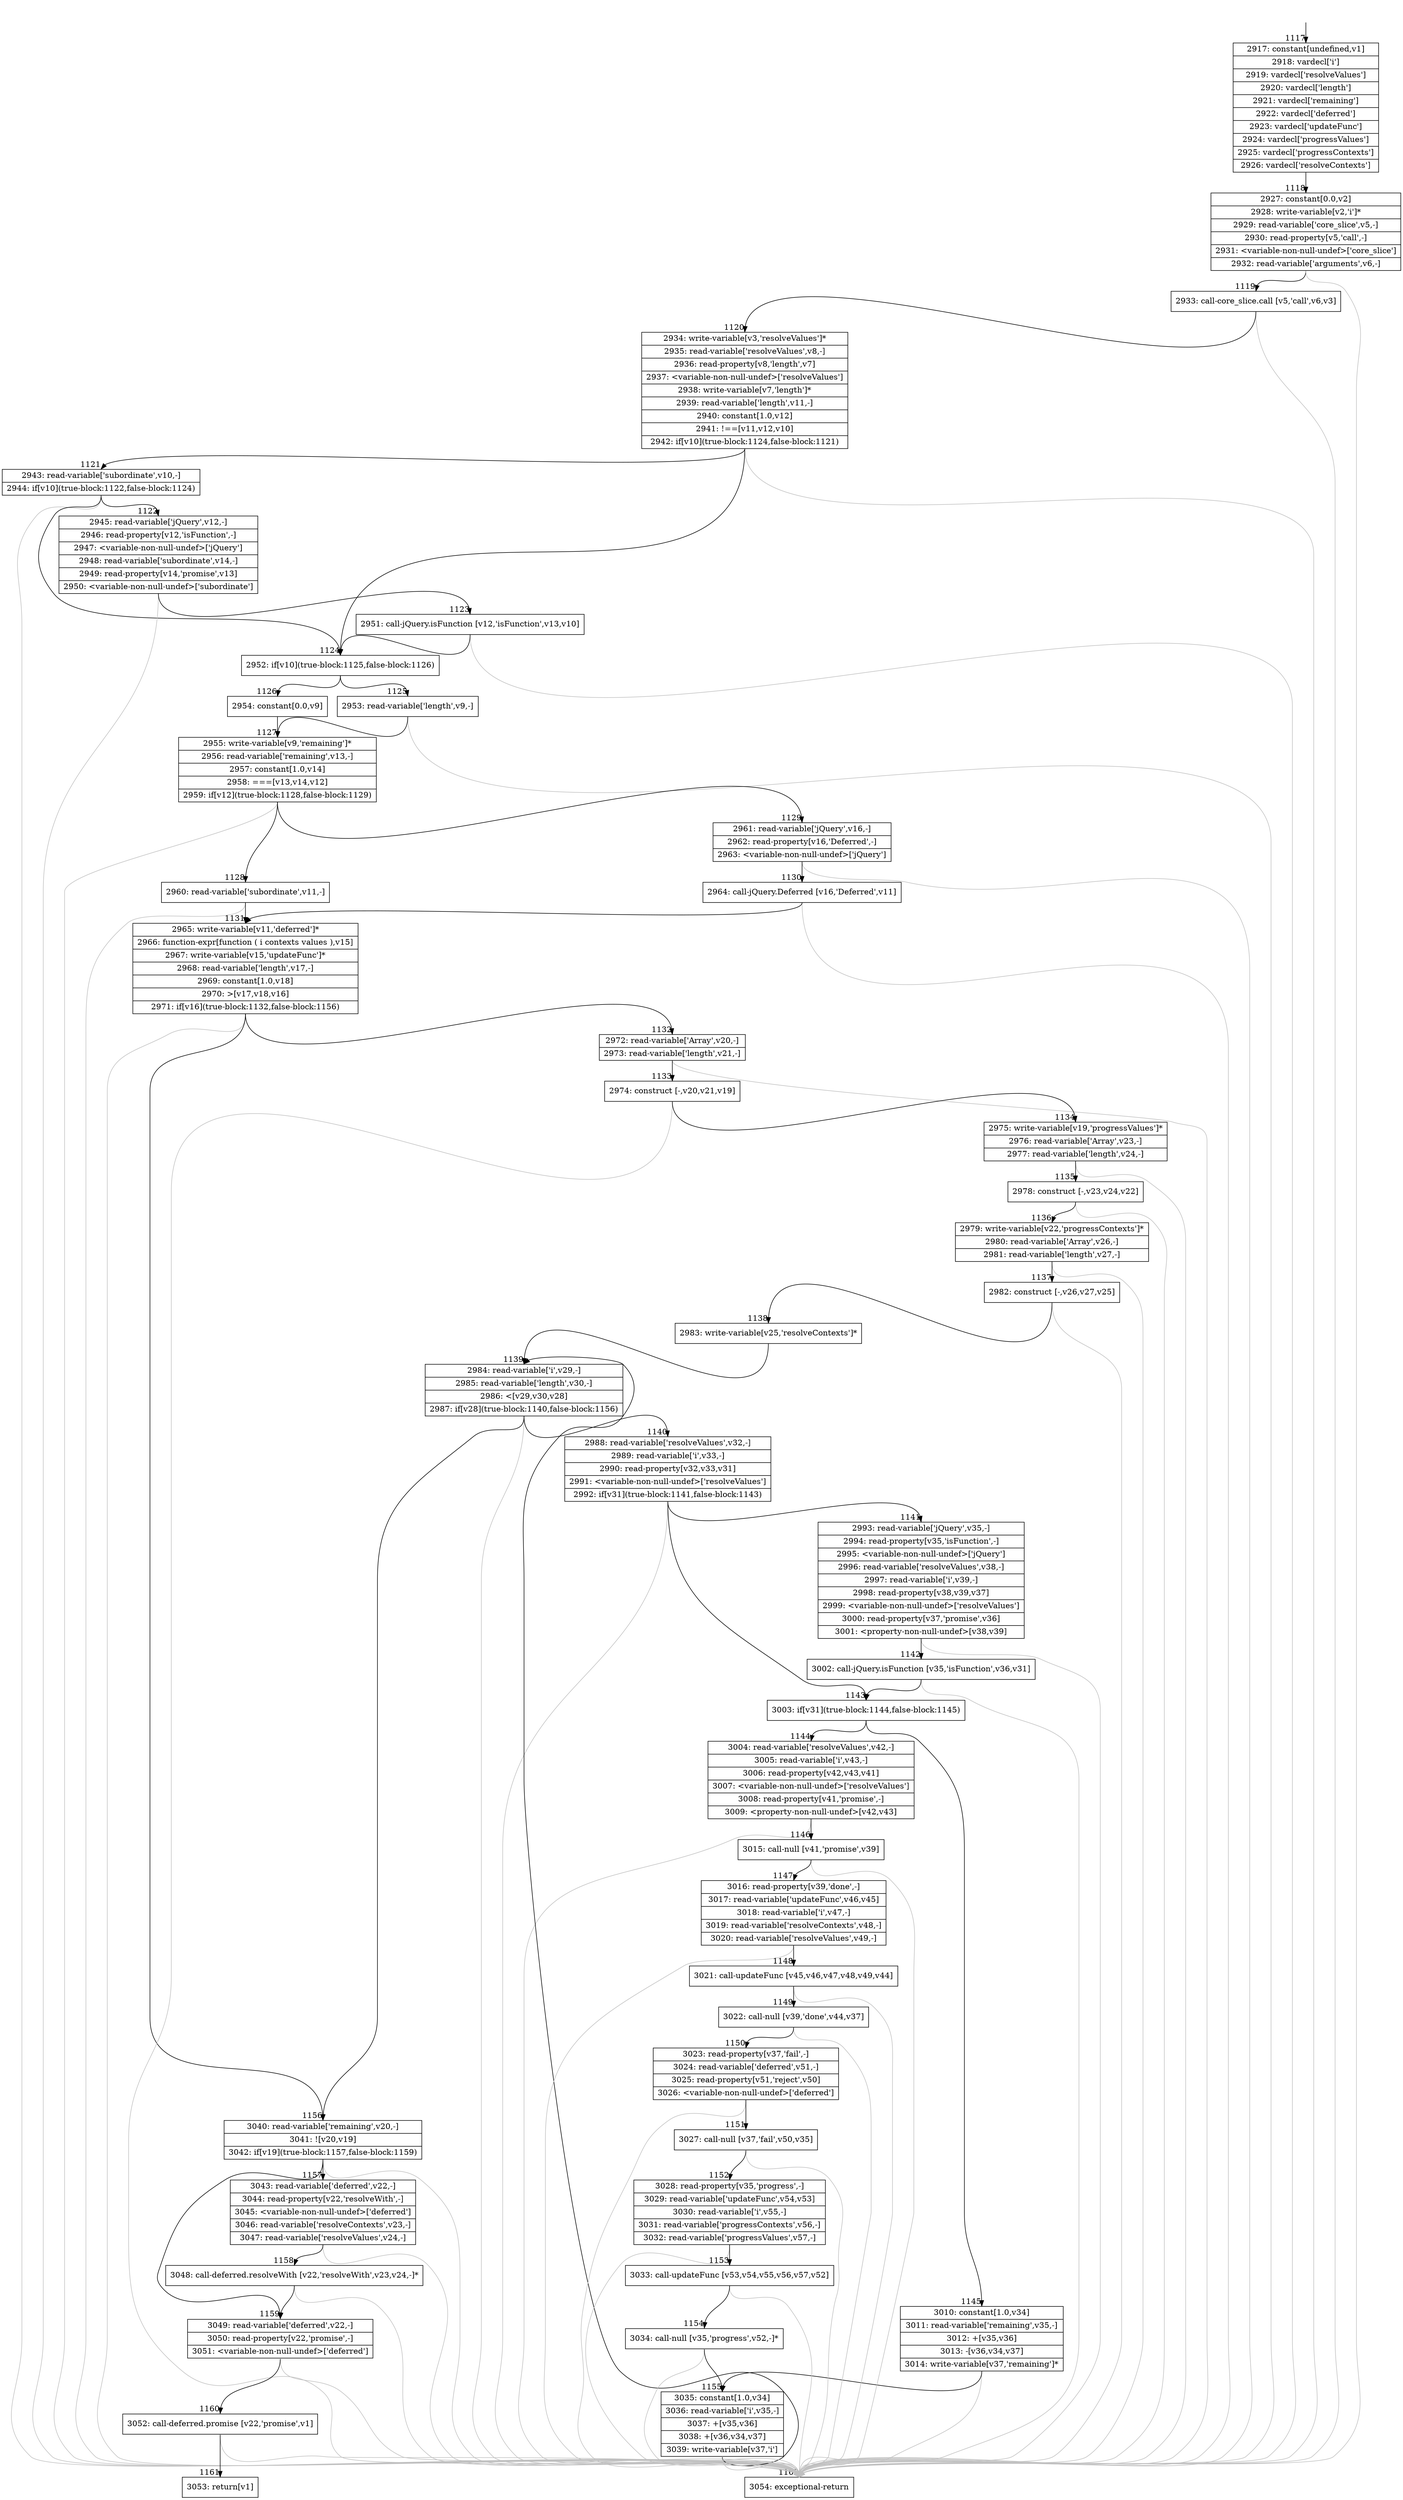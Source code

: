digraph {
rankdir="TD"
BB_entry86[shape=none,label=""];
BB_entry86 -> BB1117 [tailport=s, headport=n, headlabel="    1117"]
BB1117 [shape=record label="{2917: constant[undefined,v1]|2918: vardecl['i']|2919: vardecl['resolveValues']|2920: vardecl['length']|2921: vardecl['remaining']|2922: vardecl['deferred']|2923: vardecl['updateFunc']|2924: vardecl['progressValues']|2925: vardecl['progressContexts']|2926: vardecl['resolveContexts']}" ] 
BB1117 -> BB1118 [tailport=s, headport=n, headlabel="      1118"]
BB1118 [shape=record label="{2927: constant[0.0,v2]|2928: write-variable[v2,'i']*|2929: read-variable['core_slice',v5,-]|2930: read-property[v5,'call',-]|2931: \<variable-non-null-undef\>['core_slice']|2932: read-variable['arguments',v6,-]}" ] 
BB1118 -> BB1119 [tailport=s, headport=n, headlabel="      1119"]
BB1118 -> BB1162 [tailport=s, headport=n, color=gray, headlabel="      1162"]
BB1119 [shape=record label="{2933: call-core_slice.call [v5,'call',v6,v3]}" ] 
BB1119 -> BB1120 [tailport=s, headport=n, headlabel="      1120"]
BB1119 -> BB1162 [tailport=s, headport=n, color=gray]
BB1120 [shape=record label="{2934: write-variable[v3,'resolveValues']*|2935: read-variable['resolveValues',v8,-]|2936: read-property[v8,'length',v7]|2937: \<variable-non-null-undef\>['resolveValues']|2938: write-variable[v7,'length']*|2939: read-variable['length',v11,-]|2940: constant[1.0,v12]|2941: !==[v11,v12,v10]|2942: if[v10](true-block:1124,false-block:1121)}" ] 
BB1120 -> BB1124 [tailport=s, headport=n, headlabel="      1124"]
BB1120 -> BB1121 [tailport=s, headport=n, headlabel="      1121"]
BB1120 -> BB1162 [tailport=s, headport=n, color=gray]
BB1121 [shape=record label="{2943: read-variable['subordinate',v10,-]|2944: if[v10](true-block:1122,false-block:1124)}" ] 
BB1121 -> BB1124 [tailport=s, headport=n]
BB1121 -> BB1122 [tailport=s, headport=n, headlabel="      1122"]
BB1121 -> BB1162 [tailport=s, headport=n, color=gray]
BB1122 [shape=record label="{2945: read-variable['jQuery',v12,-]|2946: read-property[v12,'isFunction',-]|2947: \<variable-non-null-undef\>['jQuery']|2948: read-variable['subordinate',v14,-]|2949: read-property[v14,'promise',v13]|2950: \<variable-non-null-undef\>['subordinate']}" ] 
BB1122 -> BB1123 [tailport=s, headport=n, headlabel="      1123"]
BB1122 -> BB1162 [tailport=s, headport=n, color=gray]
BB1123 [shape=record label="{2951: call-jQuery.isFunction [v12,'isFunction',v13,v10]}" ] 
BB1123 -> BB1124 [tailport=s, headport=n]
BB1123 -> BB1162 [tailport=s, headport=n, color=gray]
BB1124 [shape=record label="{2952: if[v10](true-block:1125,false-block:1126)}" ] 
BB1124 -> BB1125 [tailport=s, headport=n, headlabel="      1125"]
BB1124 -> BB1126 [tailport=s, headport=n, headlabel="      1126"]
BB1125 [shape=record label="{2953: read-variable['length',v9,-]}" ] 
BB1125 -> BB1127 [tailport=s, headport=n, headlabel="      1127"]
BB1125 -> BB1162 [tailport=s, headport=n, color=gray]
BB1126 [shape=record label="{2954: constant[0.0,v9]}" ] 
BB1126 -> BB1127 [tailport=s, headport=n]
BB1127 [shape=record label="{2955: write-variable[v9,'remaining']*|2956: read-variable['remaining',v13,-]|2957: constant[1.0,v14]|2958: ===[v13,v14,v12]|2959: if[v12](true-block:1128,false-block:1129)}" ] 
BB1127 -> BB1128 [tailport=s, headport=n, headlabel="      1128"]
BB1127 -> BB1129 [tailport=s, headport=n, headlabel="      1129"]
BB1127 -> BB1162 [tailport=s, headport=n, color=gray]
BB1128 [shape=record label="{2960: read-variable['subordinate',v11,-]}" ] 
BB1128 -> BB1131 [tailport=s, headport=n, headlabel="      1131"]
BB1128 -> BB1162 [tailport=s, headport=n, color=gray]
BB1129 [shape=record label="{2961: read-variable['jQuery',v16,-]|2962: read-property[v16,'Deferred',-]|2963: \<variable-non-null-undef\>['jQuery']}" ] 
BB1129 -> BB1130 [tailport=s, headport=n, headlabel="      1130"]
BB1129 -> BB1162 [tailport=s, headport=n, color=gray]
BB1130 [shape=record label="{2964: call-jQuery.Deferred [v16,'Deferred',v11]}" ] 
BB1130 -> BB1131 [tailport=s, headport=n]
BB1130 -> BB1162 [tailport=s, headport=n, color=gray]
BB1131 [shape=record label="{2965: write-variable[v11,'deferred']*|2966: function-expr[function ( i contexts values ),v15]|2967: write-variable[v15,'updateFunc']*|2968: read-variable['length',v17,-]|2969: constant[1.0,v18]|2970: \>[v17,v18,v16]|2971: if[v16](true-block:1132,false-block:1156)}" ] 
BB1131 -> BB1132 [tailport=s, headport=n, headlabel="      1132"]
BB1131 -> BB1156 [tailport=s, headport=n, headlabel="      1156"]
BB1131 -> BB1162 [tailport=s, headport=n, color=gray]
BB1132 [shape=record label="{2972: read-variable['Array',v20,-]|2973: read-variable['length',v21,-]}" ] 
BB1132 -> BB1133 [tailport=s, headport=n, headlabel="      1133"]
BB1132 -> BB1162 [tailport=s, headport=n, color=gray]
BB1133 [shape=record label="{2974: construct [-,v20,v21,v19]}" ] 
BB1133 -> BB1134 [tailport=s, headport=n, headlabel="      1134"]
BB1133 -> BB1162 [tailport=s, headport=n, color=gray]
BB1134 [shape=record label="{2975: write-variable[v19,'progressValues']*|2976: read-variable['Array',v23,-]|2977: read-variable['length',v24,-]}" ] 
BB1134 -> BB1135 [tailport=s, headport=n, headlabel="      1135"]
BB1134 -> BB1162 [tailport=s, headport=n, color=gray]
BB1135 [shape=record label="{2978: construct [-,v23,v24,v22]}" ] 
BB1135 -> BB1136 [tailport=s, headport=n, headlabel="      1136"]
BB1135 -> BB1162 [tailport=s, headport=n, color=gray]
BB1136 [shape=record label="{2979: write-variable[v22,'progressContexts']*|2980: read-variable['Array',v26,-]|2981: read-variable['length',v27,-]}" ] 
BB1136 -> BB1137 [tailport=s, headport=n, headlabel="      1137"]
BB1136 -> BB1162 [tailport=s, headport=n, color=gray]
BB1137 [shape=record label="{2982: construct [-,v26,v27,v25]}" ] 
BB1137 -> BB1138 [tailport=s, headport=n, headlabel="      1138"]
BB1137 -> BB1162 [tailport=s, headport=n, color=gray]
BB1138 [shape=record label="{2983: write-variable[v25,'resolveContexts']*}" ] 
BB1138 -> BB1139 [tailport=s, headport=n, headlabel="      1139"]
BB1139 [shape=record label="{2984: read-variable['i',v29,-]|2985: read-variable['length',v30,-]|2986: \<[v29,v30,v28]|2987: if[v28](true-block:1140,false-block:1156)}" ] 
BB1139 -> BB1140 [tailport=s, headport=n, headlabel="      1140"]
BB1139 -> BB1156 [tailport=s, headport=n]
BB1139 -> BB1162 [tailport=s, headport=n, color=gray]
BB1140 [shape=record label="{2988: read-variable['resolveValues',v32,-]|2989: read-variable['i',v33,-]|2990: read-property[v32,v33,v31]|2991: \<variable-non-null-undef\>['resolveValues']|2992: if[v31](true-block:1141,false-block:1143)}" ] 
BB1140 -> BB1143 [tailport=s, headport=n, headlabel="      1143"]
BB1140 -> BB1141 [tailport=s, headport=n, headlabel="      1141"]
BB1140 -> BB1162 [tailport=s, headport=n, color=gray]
BB1141 [shape=record label="{2993: read-variable['jQuery',v35,-]|2994: read-property[v35,'isFunction',-]|2995: \<variable-non-null-undef\>['jQuery']|2996: read-variable['resolveValues',v38,-]|2997: read-variable['i',v39,-]|2998: read-property[v38,v39,v37]|2999: \<variable-non-null-undef\>['resolveValues']|3000: read-property[v37,'promise',v36]|3001: \<property-non-null-undef\>[v38,v39]}" ] 
BB1141 -> BB1142 [tailport=s, headport=n, headlabel="      1142"]
BB1141 -> BB1162 [tailport=s, headport=n, color=gray]
BB1142 [shape=record label="{3002: call-jQuery.isFunction [v35,'isFunction',v36,v31]}" ] 
BB1142 -> BB1143 [tailport=s, headport=n]
BB1142 -> BB1162 [tailport=s, headport=n, color=gray]
BB1143 [shape=record label="{3003: if[v31](true-block:1144,false-block:1145)}" ] 
BB1143 -> BB1144 [tailport=s, headport=n, headlabel="      1144"]
BB1143 -> BB1145 [tailport=s, headport=n, headlabel="      1145"]
BB1144 [shape=record label="{3004: read-variable['resolveValues',v42,-]|3005: read-variable['i',v43,-]|3006: read-property[v42,v43,v41]|3007: \<variable-non-null-undef\>['resolveValues']|3008: read-property[v41,'promise',-]|3009: \<property-non-null-undef\>[v42,v43]}" ] 
BB1144 -> BB1146 [tailport=s, headport=n, headlabel="      1146"]
BB1144 -> BB1162 [tailport=s, headport=n, color=gray]
BB1145 [shape=record label="{3010: constant[1.0,v34]|3011: read-variable['remaining',v35,-]|3012: +[v35,v36]|3013: -[v36,v34,v37]|3014: write-variable[v37,'remaining']*}" ] 
BB1145 -> BB1155 [tailport=s, headport=n, headlabel="      1155"]
BB1145 -> BB1162 [tailport=s, headport=n, color=gray]
BB1146 [shape=record label="{3015: call-null [v41,'promise',v39]}" ] 
BB1146 -> BB1147 [tailport=s, headport=n, headlabel="      1147"]
BB1146 -> BB1162 [tailport=s, headport=n, color=gray]
BB1147 [shape=record label="{3016: read-property[v39,'done',-]|3017: read-variable['updateFunc',v46,v45]|3018: read-variable['i',v47,-]|3019: read-variable['resolveContexts',v48,-]|3020: read-variable['resolveValues',v49,-]}" ] 
BB1147 -> BB1148 [tailport=s, headport=n, headlabel="      1148"]
BB1147 -> BB1162 [tailport=s, headport=n, color=gray]
BB1148 [shape=record label="{3021: call-updateFunc [v45,v46,v47,v48,v49,v44]}" ] 
BB1148 -> BB1149 [tailport=s, headport=n, headlabel="      1149"]
BB1148 -> BB1162 [tailport=s, headport=n, color=gray]
BB1149 [shape=record label="{3022: call-null [v39,'done',v44,v37]}" ] 
BB1149 -> BB1150 [tailport=s, headport=n, headlabel="      1150"]
BB1149 -> BB1162 [tailport=s, headport=n, color=gray]
BB1150 [shape=record label="{3023: read-property[v37,'fail',-]|3024: read-variable['deferred',v51,-]|3025: read-property[v51,'reject',v50]|3026: \<variable-non-null-undef\>['deferred']}" ] 
BB1150 -> BB1151 [tailport=s, headport=n, headlabel="      1151"]
BB1150 -> BB1162 [tailport=s, headport=n, color=gray]
BB1151 [shape=record label="{3027: call-null [v37,'fail',v50,v35]}" ] 
BB1151 -> BB1152 [tailport=s, headport=n, headlabel="      1152"]
BB1151 -> BB1162 [tailport=s, headport=n, color=gray]
BB1152 [shape=record label="{3028: read-property[v35,'progress',-]|3029: read-variable['updateFunc',v54,v53]|3030: read-variable['i',v55,-]|3031: read-variable['progressContexts',v56,-]|3032: read-variable['progressValues',v57,-]}" ] 
BB1152 -> BB1153 [tailport=s, headport=n, headlabel="      1153"]
BB1152 -> BB1162 [tailport=s, headport=n, color=gray]
BB1153 [shape=record label="{3033: call-updateFunc [v53,v54,v55,v56,v57,v52]}" ] 
BB1153 -> BB1154 [tailport=s, headport=n, headlabel="      1154"]
BB1153 -> BB1162 [tailport=s, headport=n, color=gray]
BB1154 [shape=record label="{3034: call-null [v35,'progress',v52,-]*}" ] 
BB1154 -> BB1155 [tailport=s, headport=n]
BB1154 -> BB1162 [tailport=s, headport=n, color=gray]
BB1155 [shape=record label="{3035: constant[1.0,v34]|3036: read-variable['i',v35,-]|3037: +[v35,v36]|3038: +[v36,v34,v37]|3039: write-variable[v37,'i']}" ] 
BB1155 -> BB1139 [tailport=s, headport=n]
BB1155 -> BB1162 [tailport=s, headport=n, color=gray]
BB1156 [shape=record label="{3040: read-variable['remaining',v20,-]|3041: ![v20,v19]|3042: if[v19](true-block:1157,false-block:1159)}" ] 
BB1156 -> BB1157 [tailport=s, headport=n, headlabel="      1157"]
BB1156 -> BB1159 [tailport=s, headport=n, headlabel="      1159"]
BB1156 -> BB1162 [tailport=s, headport=n, color=gray]
BB1157 [shape=record label="{3043: read-variable['deferred',v22,-]|3044: read-property[v22,'resolveWith',-]|3045: \<variable-non-null-undef\>['deferred']|3046: read-variable['resolveContexts',v23,-]|3047: read-variable['resolveValues',v24,-]}" ] 
BB1157 -> BB1158 [tailport=s, headport=n, headlabel="      1158"]
BB1157 -> BB1162 [tailport=s, headport=n, color=gray]
BB1158 [shape=record label="{3048: call-deferred.resolveWith [v22,'resolveWith',v23,v24,-]*}" ] 
BB1158 -> BB1159 [tailport=s, headport=n]
BB1158 -> BB1162 [tailport=s, headport=n, color=gray]
BB1159 [shape=record label="{3049: read-variable['deferred',v22,-]|3050: read-property[v22,'promise',-]|3051: \<variable-non-null-undef\>['deferred']}" ] 
BB1159 -> BB1160 [tailport=s, headport=n, headlabel="      1160"]
BB1159 -> BB1162 [tailport=s, headport=n, color=gray]
BB1160 [shape=record label="{3052: call-deferred.promise [v22,'promise',v1]}" ] 
BB1160 -> BB1161 [tailport=s, headport=n, headlabel="      1161"]
BB1160 -> BB1162 [tailport=s, headport=n, color=gray]
BB1161 [shape=record label="{3053: return[v1]}" ] 
BB1162 [shape=record label="{3054: exceptional-return}" ] 
//#$~ 1304
}
